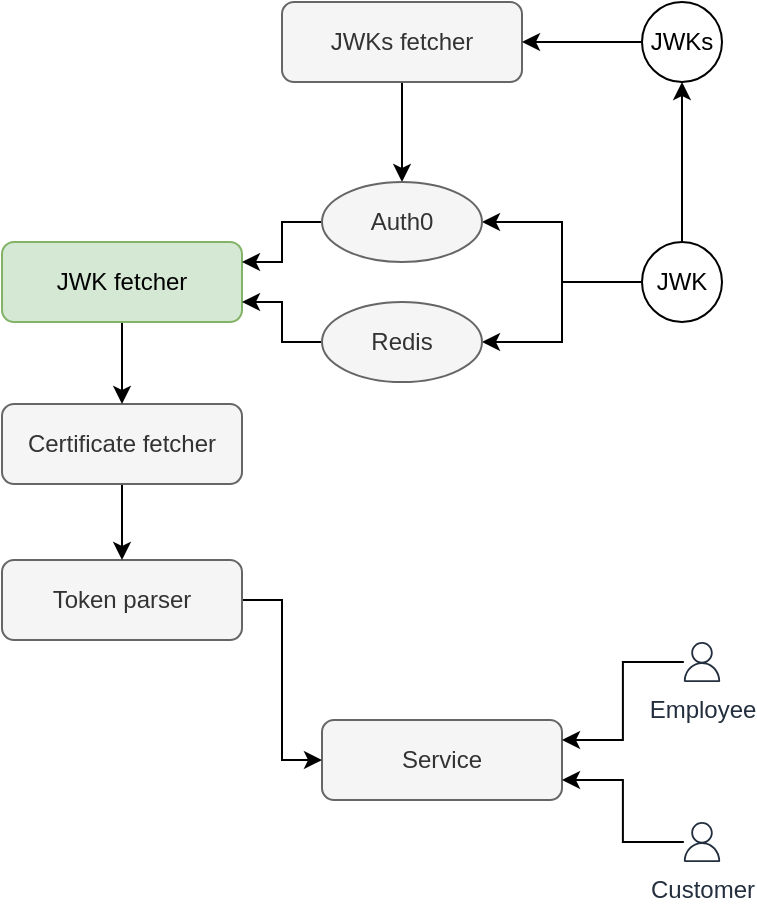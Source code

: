 <mxfile version="14.9.6" type="device"><diagram id="NA3BGRkKSaYHfW0H5wLl" name="Page-1"><mxGraphModel dx="946" dy="725" grid="1" gridSize="10" guides="1" tooltips="1" connect="1" arrows="1" fold="1" page="1" pageScale="1" pageWidth="1169" pageHeight="827" math="0" shadow="0"><root><mxCell id="0"/><mxCell id="1" parent="0"/><mxCell id="g0z2vgfBwU3ImpQ7Otxw-2" value="Service" style="rounded=1;whiteSpace=wrap;html=1;fillColor=#f5f5f5;strokeColor=#666666;fontColor=#333333;" parent="1" vertex="1"><mxGeometry x="560" y="559" width="120" height="40" as="geometry"/></mxCell><mxCell id="g0z2vgfBwU3ImpQ7Otxw-15" style="edgeStyle=orthogonalEdgeStyle;rounded=0;orthogonalLoop=1;jettySize=auto;html=1;entryX=0;entryY=0.5;entryDx=0;entryDy=0;" parent="1" source="g0z2vgfBwU3ImpQ7Otxw-4" target="g0z2vgfBwU3ImpQ7Otxw-2" edge="1"><mxGeometry relative="1" as="geometry"/></mxCell><mxCell id="g0z2vgfBwU3ImpQ7Otxw-4" value="Token parser" style="rounded=1;whiteSpace=wrap;html=1;fillColor=#f5f5f5;strokeColor=#666666;fontColor=#333333;" parent="1" vertex="1"><mxGeometry x="400" y="479" width="120" height="40" as="geometry"/></mxCell><mxCell id="uwjyA9hmwQiABZOc349i-1" style="edgeStyle=orthogonalEdgeStyle;rounded=0;orthogonalLoop=1;jettySize=auto;html=1;exitX=0.5;exitY=1;exitDx=0;exitDy=0;entryX=0.5;entryY=0;entryDx=0;entryDy=0;" edge="1" parent="1" source="g0z2vgfBwU3ImpQ7Otxw-6" target="g0z2vgfBwU3ImpQ7Otxw-4"><mxGeometry relative="1" as="geometry"/></mxCell><mxCell id="g0z2vgfBwU3ImpQ7Otxw-6" value="Certificate fetcher" style="rounded=1;whiteSpace=wrap;html=1;fillColor=#f5f5f5;strokeColor=#666666;fontColor=#333333;" parent="1" vertex="1"><mxGeometry x="400" y="401" width="120" height="40" as="geometry"/></mxCell><mxCell id="g0z2vgfBwU3ImpQ7Otxw-19" style="edgeStyle=orthogonalEdgeStyle;rounded=0;orthogonalLoop=1;jettySize=auto;html=1;entryX=0.5;entryY=0;entryDx=0;entryDy=0;" parent="1" source="g0z2vgfBwU3ImpQ7Otxw-7" target="g0z2vgfBwU3ImpQ7Otxw-6" edge="1"><mxGeometry relative="1" as="geometry"/></mxCell><mxCell id="g0z2vgfBwU3ImpQ7Otxw-7" value="JWK fetcher" style="rounded=1;whiteSpace=wrap;html=1;fillColor=#d5e8d4;strokeColor=#82b366;" parent="1" vertex="1"><mxGeometry x="400" y="320" width="120" height="40" as="geometry"/></mxCell><mxCell id="g0z2vgfBwU3ImpQ7Otxw-46" style="edgeStyle=orthogonalEdgeStyle;rounded=0;orthogonalLoop=1;jettySize=auto;html=1;entryX=0.5;entryY=0;entryDx=0;entryDy=0;" parent="1" source="g0z2vgfBwU3ImpQ7Otxw-8" target="g0z2vgfBwU3ImpQ7Otxw-36" edge="1"><mxGeometry relative="1" as="geometry"/></mxCell><mxCell id="g0z2vgfBwU3ImpQ7Otxw-8" value="JWKs fetcher" style="rounded=1;whiteSpace=wrap;html=1;fillColor=#f5f5f5;strokeColor=#666666;fontColor=#333333;" parent="1" vertex="1"><mxGeometry x="540" y="200" width="120" height="40" as="geometry"/></mxCell><mxCell id="uwjyA9hmwQiABZOc349i-5" style="edgeStyle=orthogonalEdgeStyle;rounded=0;orthogonalLoop=1;jettySize=auto;html=1;entryX=1;entryY=0.75;entryDx=0;entryDy=0;" edge="1" parent="1" source="g0z2vgfBwU3ImpQ7Otxw-9" target="g0z2vgfBwU3ImpQ7Otxw-2"><mxGeometry relative="1" as="geometry"/></mxCell><mxCell id="g0z2vgfBwU3ImpQ7Otxw-9" value="Customer" style="outlineConnect=0;fontColor=#232F3E;gradientColor=none;fillColor=#232F3E;strokeColor=none;dashed=0;verticalLabelPosition=bottom;verticalAlign=top;align=center;html=1;fontSize=12;fontStyle=0;aspect=fixed;pointerEvents=1;shape=mxgraph.aws4.user;" parent="1" vertex="1"><mxGeometry x="740" y="610" width="20" height="20" as="geometry"/></mxCell><mxCell id="uwjyA9hmwQiABZOc349i-6" style="edgeStyle=orthogonalEdgeStyle;rounded=0;orthogonalLoop=1;jettySize=auto;html=1;entryX=1;entryY=0.25;entryDx=0;entryDy=0;" edge="1" parent="1" source="g0z2vgfBwU3ImpQ7Otxw-11" target="g0z2vgfBwU3ImpQ7Otxw-2"><mxGeometry relative="1" as="geometry"/></mxCell><mxCell id="g0z2vgfBwU3ImpQ7Otxw-11" value="Employee" style="outlineConnect=0;fontColor=#232F3E;gradientColor=none;fillColor=#232F3E;strokeColor=none;dashed=0;verticalLabelPosition=bottom;verticalAlign=top;align=center;html=1;fontSize=12;fontStyle=0;aspect=fixed;pointerEvents=1;shape=mxgraph.aws4.user;" parent="1" vertex="1"><mxGeometry x="740" y="520" width="20" height="20" as="geometry"/></mxCell><mxCell id="g0z2vgfBwU3ImpQ7Otxw-48" style="edgeStyle=orthogonalEdgeStyle;rounded=0;orthogonalLoop=1;jettySize=auto;html=1;entryX=1;entryY=0.5;entryDx=0;entryDy=0;" parent="1" source="g0z2vgfBwU3ImpQ7Otxw-23" target="g0z2vgfBwU3ImpQ7Otxw-8" edge="1"><mxGeometry relative="1" as="geometry"/></mxCell><mxCell id="g0z2vgfBwU3ImpQ7Otxw-23" value="JWKs" style="ellipse;whiteSpace=wrap;html=1;aspect=fixed;" parent="1" vertex="1"><mxGeometry x="720" y="200" width="40" height="40" as="geometry"/></mxCell><mxCell id="g0z2vgfBwU3ImpQ7Otxw-47" style="edgeStyle=orthogonalEdgeStyle;rounded=0;orthogonalLoop=1;jettySize=auto;html=1;entryX=0.5;entryY=1;entryDx=0;entryDy=0;" parent="1" source="g0z2vgfBwU3ImpQ7Otxw-25" target="g0z2vgfBwU3ImpQ7Otxw-23" edge="1"><mxGeometry relative="1" as="geometry"/></mxCell><mxCell id="g0z2vgfBwU3ImpQ7Otxw-49" style="edgeStyle=orthogonalEdgeStyle;rounded=0;orthogonalLoop=1;jettySize=auto;html=1;entryX=1;entryY=0.5;entryDx=0;entryDy=0;" parent="1" source="g0z2vgfBwU3ImpQ7Otxw-25" target="g0z2vgfBwU3ImpQ7Otxw-36" edge="1"><mxGeometry relative="1" as="geometry"/></mxCell><mxCell id="g0z2vgfBwU3ImpQ7Otxw-50" style="edgeStyle=orthogonalEdgeStyle;rounded=0;orthogonalLoop=1;jettySize=auto;html=1;entryX=1;entryY=0.5;entryDx=0;entryDy=0;" parent="1" source="g0z2vgfBwU3ImpQ7Otxw-25" target="g0z2vgfBwU3ImpQ7Otxw-37" edge="1"><mxGeometry relative="1" as="geometry"/></mxCell><mxCell id="g0z2vgfBwU3ImpQ7Otxw-25" value="JWK" style="ellipse;whiteSpace=wrap;html=1;aspect=fixed;" parent="1" vertex="1"><mxGeometry x="720" y="320" width="40" height="40" as="geometry"/></mxCell><mxCell id="g0z2vgfBwU3ImpQ7Otxw-42" style="edgeStyle=orthogonalEdgeStyle;rounded=0;orthogonalLoop=1;jettySize=auto;html=1;entryX=1;entryY=0.25;entryDx=0;entryDy=0;" parent="1" source="g0z2vgfBwU3ImpQ7Otxw-36" target="g0z2vgfBwU3ImpQ7Otxw-7" edge="1"><mxGeometry relative="1" as="geometry"/></mxCell><mxCell id="g0z2vgfBwU3ImpQ7Otxw-36" value="Auth0" style="ellipse;whiteSpace=wrap;html=1;fillColor=#f5f5f5;strokeColor=#666666;fontColor=#333333;" parent="1" vertex="1"><mxGeometry x="560" y="290" width="80" height="40" as="geometry"/></mxCell><mxCell id="g0z2vgfBwU3ImpQ7Otxw-41" style="edgeStyle=orthogonalEdgeStyle;rounded=0;orthogonalLoop=1;jettySize=auto;html=1;entryX=1;entryY=0.75;entryDx=0;entryDy=0;" parent="1" source="g0z2vgfBwU3ImpQ7Otxw-37" target="g0z2vgfBwU3ImpQ7Otxw-7" edge="1"><mxGeometry relative="1" as="geometry"/></mxCell><mxCell id="g0z2vgfBwU3ImpQ7Otxw-37" value="Redis" style="ellipse;whiteSpace=wrap;html=1;fillColor=#f5f5f5;strokeColor=#666666;fontColor=#333333;" parent="1" vertex="1"><mxGeometry x="560" y="350" width="80" height="40" as="geometry"/></mxCell></root></mxGraphModel></diagram></mxfile>